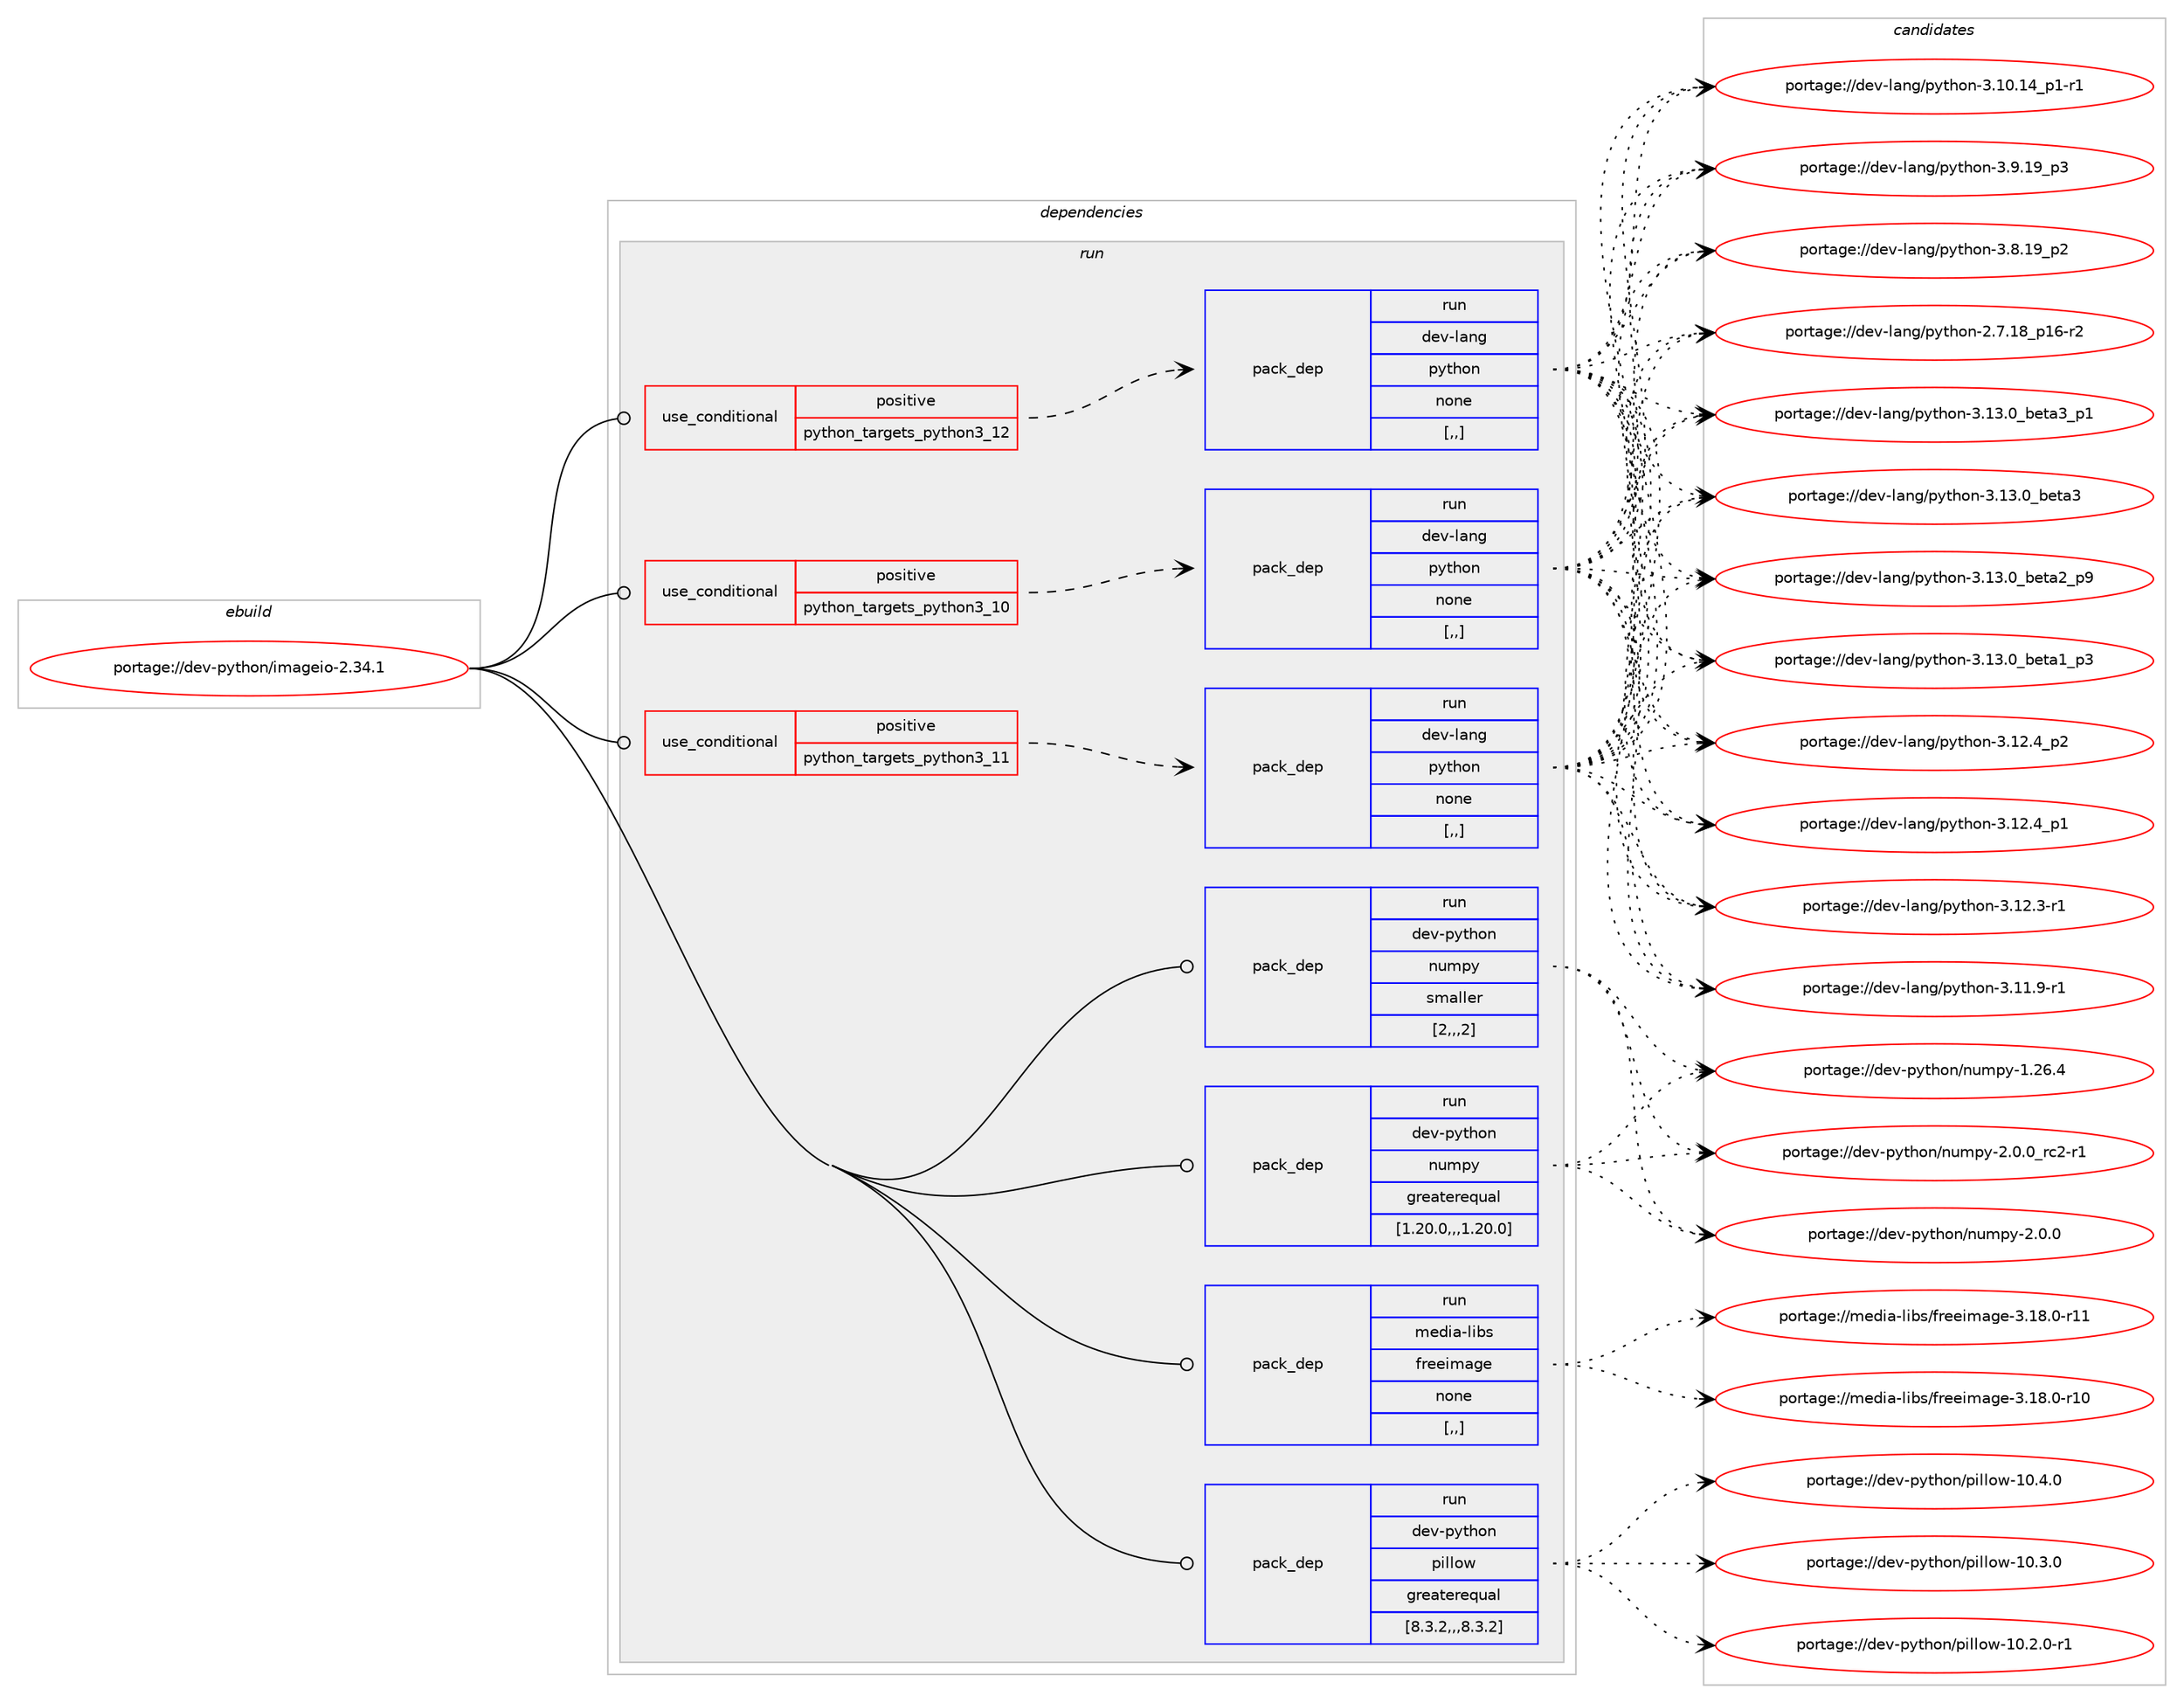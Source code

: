 digraph prolog {

# *************
# Graph options
# *************

newrank=true;
concentrate=true;
compound=true;
graph [rankdir=LR,fontname=Helvetica,fontsize=10,ranksep=1.5];#, ranksep=2.5, nodesep=0.2];
edge  [arrowhead=vee];
node  [fontname=Helvetica,fontsize=10];

# **********
# The ebuild
# **********

subgraph cluster_leftcol {
color=gray;
label=<<i>ebuild</i>>;
id [label="portage://dev-python/imageio-2.34.1", color=red, width=4, href="../dev-python/imageio-2.34.1.svg"];
}

# ****************
# The dependencies
# ****************

subgraph cluster_midcol {
color=gray;
label=<<i>dependencies</i>>;
subgraph cluster_compile {
fillcolor="#eeeeee";
style=filled;
label=<<i>compile</i>>;
}
subgraph cluster_compileandrun {
fillcolor="#eeeeee";
style=filled;
label=<<i>compile and run</i>>;
}
subgraph cluster_run {
fillcolor="#eeeeee";
style=filled;
label=<<i>run</i>>;
subgraph cond33392 {
dependency147638 [label=<<TABLE BORDER="0" CELLBORDER="1" CELLSPACING="0" CELLPADDING="4"><TR><TD ROWSPAN="3" CELLPADDING="10">use_conditional</TD></TR><TR><TD>positive</TD></TR><TR><TD>python_targets_python3_10</TD></TR></TABLE>>, shape=none, color=red];
subgraph pack112997 {
dependency147639 [label=<<TABLE BORDER="0" CELLBORDER="1" CELLSPACING="0" CELLPADDING="4" WIDTH="220"><TR><TD ROWSPAN="6" CELLPADDING="30">pack_dep</TD></TR><TR><TD WIDTH="110">run</TD></TR><TR><TD>dev-lang</TD></TR><TR><TD>python</TD></TR><TR><TD>none</TD></TR><TR><TD>[,,]</TD></TR></TABLE>>, shape=none, color=blue];
}
dependency147638:e -> dependency147639:w [weight=20,style="dashed",arrowhead="vee"];
}
id:e -> dependency147638:w [weight=20,style="solid",arrowhead="odot"];
subgraph cond33393 {
dependency147640 [label=<<TABLE BORDER="0" CELLBORDER="1" CELLSPACING="0" CELLPADDING="4"><TR><TD ROWSPAN="3" CELLPADDING="10">use_conditional</TD></TR><TR><TD>positive</TD></TR><TR><TD>python_targets_python3_11</TD></TR></TABLE>>, shape=none, color=red];
subgraph pack112998 {
dependency147641 [label=<<TABLE BORDER="0" CELLBORDER="1" CELLSPACING="0" CELLPADDING="4" WIDTH="220"><TR><TD ROWSPAN="6" CELLPADDING="30">pack_dep</TD></TR><TR><TD WIDTH="110">run</TD></TR><TR><TD>dev-lang</TD></TR><TR><TD>python</TD></TR><TR><TD>none</TD></TR><TR><TD>[,,]</TD></TR></TABLE>>, shape=none, color=blue];
}
dependency147640:e -> dependency147641:w [weight=20,style="dashed",arrowhead="vee"];
}
id:e -> dependency147640:w [weight=20,style="solid",arrowhead="odot"];
subgraph cond33394 {
dependency147642 [label=<<TABLE BORDER="0" CELLBORDER="1" CELLSPACING="0" CELLPADDING="4"><TR><TD ROWSPAN="3" CELLPADDING="10">use_conditional</TD></TR><TR><TD>positive</TD></TR><TR><TD>python_targets_python3_12</TD></TR></TABLE>>, shape=none, color=red];
subgraph pack112999 {
dependency147643 [label=<<TABLE BORDER="0" CELLBORDER="1" CELLSPACING="0" CELLPADDING="4" WIDTH="220"><TR><TD ROWSPAN="6" CELLPADDING="30">pack_dep</TD></TR><TR><TD WIDTH="110">run</TD></TR><TR><TD>dev-lang</TD></TR><TR><TD>python</TD></TR><TR><TD>none</TD></TR><TR><TD>[,,]</TD></TR></TABLE>>, shape=none, color=blue];
}
dependency147642:e -> dependency147643:w [weight=20,style="dashed",arrowhead="vee"];
}
id:e -> dependency147642:w [weight=20,style="solid",arrowhead="odot"];
subgraph pack113000 {
dependency147644 [label=<<TABLE BORDER="0" CELLBORDER="1" CELLSPACING="0" CELLPADDING="4" WIDTH="220"><TR><TD ROWSPAN="6" CELLPADDING="30">pack_dep</TD></TR><TR><TD WIDTH="110">run</TD></TR><TR><TD>dev-python</TD></TR><TR><TD>numpy</TD></TR><TR><TD>greaterequal</TD></TR><TR><TD>[1.20.0,,,1.20.0]</TD></TR></TABLE>>, shape=none, color=blue];
}
id:e -> dependency147644:w [weight=20,style="solid",arrowhead="odot"];
subgraph pack113001 {
dependency147645 [label=<<TABLE BORDER="0" CELLBORDER="1" CELLSPACING="0" CELLPADDING="4" WIDTH="220"><TR><TD ROWSPAN="6" CELLPADDING="30">pack_dep</TD></TR><TR><TD WIDTH="110">run</TD></TR><TR><TD>dev-python</TD></TR><TR><TD>numpy</TD></TR><TR><TD>smaller</TD></TR><TR><TD>[2,,,2]</TD></TR></TABLE>>, shape=none, color=blue];
}
id:e -> dependency147645:w [weight=20,style="solid",arrowhead="odot"];
subgraph pack113002 {
dependency147646 [label=<<TABLE BORDER="0" CELLBORDER="1" CELLSPACING="0" CELLPADDING="4" WIDTH="220"><TR><TD ROWSPAN="6" CELLPADDING="30">pack_dep</TD></TR><TR><TD WIDTH="110">run</TD></TR><TR><TD>dev-python</TD></TR><TR><TD>pillow</TD></TR><TR><TD>greaterequal</TD></TR><TR><TD>[8.3.2,,,8.3.2]</TD></TR></TABLE>>, shape=none, color=blue];
}
id:e -> dependency147646:w [weight=20,style="solid",arrowhead="odot"];
subgraph pack113003 {
dependency147647 [label=<<TABLE BORDER="0" CELLBORDER="1" CELLSPACING="0" CELLPADDING="4" WIDTH="220"><TR><TD ROWSPAN="6" CELLPADDING="30">pack_dep</TD></TR><TR><TD WIDTH="110">run</TD></TR><TR><TD>media-libs</TD></TR><TR><TD>freeimage</TD></TR><TR><TD>none</TD></TR><TR><TD>[,,]</TD></TR></TABLE>>, shape=none, color=blue];
}
id:e -> dependency147647:w [weight=20,style="solid",arrowhead="odot"];
}
}

# **************
# The candidates
# **************

subgraph cluster_choices {
rank=same;
color=gray;
label=<<i>candidates</i>>;

subgraph choice112997 {
color=black;
nodesep=1;
choice10010111845108971101034711212111610411111045514649514648959810111697519511249 [label="portage://dev-lang/python-3.13.0_beta3_p1", color=red, width=4,href="../dev-lang/python-3.13.0_beta3_p1.svg"];
choice1001011184510897110103471121211161041111104551464951464895981011169751 [label="portage://dev-lang/python-3.13.0_beta3", color=red, width=4,href="../dev-lang/python-3.13.0_beta3.svg"];
choice10010111845108971101034711212111610411111045514649514648959810111697509511257 [label="portage://dev-lang/python-3.13.0_beta2_p9", color=red, width=4,href="../dev-lang/python-3.13.0_beta2_p9.svg"];
choice10010111845108971101034711212111610411111045514649514648959810111697499511251 [label="portage://dev-lang/python-3.13.0_beta1_p3", color=red, width=4,href="../dev-lang/python-3.13.0_beta1_p3.svg"];
choice100101118451089711010347112121116104111110455146495046529511250 [label="portage://dev-lang/python-3.12.4_p2", color=red, width=4,href="../dev-lang/python-3.12.4_p2.svg"];
choice100101118451089711010347112121116104111110455146495046529511249 [label="portage://dev-lang/python-3.12.4_p1", color=red, width=4,href="../dev-lang/python-3.12.4_p1.svg"];
choice100101118451089711010347112121116104111110455146495046514511449 [label="portage://dev-lang/python-3.12.3-r1", color=red, width=4,href="../dev-lang/python-3.12.3-r1.svg"];
choice100101118451089711010347112121116104111110455146494946574511449 [label="portage://dev-lang/python-3.11.9-r1", color=red, width=4,href="../dev-lang/python-3.11.9-r1.svg"];
choice100101118451089711010347112121116104111110455146494846495295112494511449 [label="portage://dev-lang/python-3.10.14_p1-r1", color=red, width=4,href="../dev-lang/python-3.10.14_p1-r1.svg"];
choice100101118451089711010347112121116104111110455146574649579511251 [label="portage://dev-lang/python-3.9.19_p3", color=red, width=4,href="../dev-lang/python-3.9.19_p3.svg"];
choice100101118451089711010347112121116104111110455146564649579511250 [label="portage://dev-lang/python-3.8.19_p2", color=red, width=4,href="../dev-lang/python-3.8.19_p2.svg"];
choice100101118451089711010347112121116104111110455046554649569511249544511450 [label="portage://dev-lang/python-2.7.18_p16-r2", color=red, width=4,href="../dev-lang/python-2.7.18_p16-r2.svg"];
dependency147639:e -> choice10010111845108971101034711212111610411111045514649514648959810111697519511249:w [style=dotted,weight="100"];
dependency147639:e -> choice1001011184510897110103471121211161041111104551464951464895981011169751:w [style=dotted,weight="100"];
dependency147639:e -> choice10010111845108971101034711212111610411111045514649514648959810111697509511257:w [style=dotted,weight="100"];
dependency147639:e -> choice10010111845108971101034711212111610411111045514649514648959810111697499511251:w [style=dotted,weight="100"];
dependency147639:e -> choice100101118451089711010347112121116104111110455146495046529511250:w [style=dotted,weight="100"];
dependency147639:e -> choice100101118451089711010347112121116104111110455146495046529511249:w [style=dotted,weight="100"];
dependency147639:e -> choice100101118451089711010347112121116104111110455146495046514511449:w [style=dotted,weight="100"];
dependency147639:e -> choice100101118451089711010347112121116104111110455146494946574511449:w [style=dotted,weight="100"];
dependency147639:e -> choice100101118451089711010347112121116104111110455146494846495295112494511449:w [style=dotted,weight="100"];
dependency147639:e -> choice100101118451089711010347112121116104111110455146574649579511251:w [style=dotted,weight="100"];
dependency147639:e -> choice100101118451089711010347112121116104111110455146564649579511250:w [style=dotted,weight="100"];
dependency147639:e -> choice100101118451089711010347112121116104111110455046554649569511249544511450:w [style=dotted,weight="100"];
}
subgraph choice112998 {
color=black;
nodesep=1;
choice10010111845108971101034711212111610411111045514649514648959810111697519511249 [label="portage://dev-lang/python-3.13.0_beta3_p1", color=red, width=4,href="../dev-lang/python-3.13.0_beta3_p1.svg"];
choice1001011184510897110103471121211161041111104551464951464895981011169751 [label="portage://dev-lang/python-3.13.0_beta3", color=red, width=4,href="../dev-lang/python-3.13.0_beta3.svg"];
choice10010111845108971101034711212111610411111045514649514648959810111697509511257 [label="portage://dev-lang/python-3.13.0_beta2_p9", color=red, width=4,href="../dev-lang/python-3.13.0_beta2_p9.svg"];
choice10010111845108971101034711212111610411111045514649514648959810111697499511251 [label="portage://dev-lang/python-3.13.0_beta1_p3", color=red, width=4,href="../dev-lang/python-3.13.0_beta1_p3.svg"];
choice100101118451089711010347112121116104111110455146495046529511250 [label="portage://dev-lang/python-3.12.4_p2", color=red, width=4,href="../dev-lang/python-3.12.4_p2.svg"];
choice100101118451089711010347112121116104111110455146495046529511249 [label="portage://dev-lang/python-3.12.4_p1", color=red, width=4,href="../dev-lang/python-3.12.4_p1.svg"];
choice100101118451089711010347112121116104111110455146495046514511449 [label="portage://dev-lang/python-3.12.3-r1", color=red, width=4,href="../dev-lang/python-3.12.3-r1.svg"];
choice100101118451089711010347112121116104111110455146494946574511449 [label="portage://dev-lang/python-3.11.9-r1", color=red, width=4,href="../dev-lang/python-3.11.9-r1.svg"];
choice100101118451089711010347112121116104111110455146494846495295112494511449 [label="portage://dev-lang/python-3.10.14_p1-r1", color=red, width=4,href="../dev-lang/python-3.10.14_p1-r1.svg"];
choice100101118451089711010347112121116104111110455146574649579511251 [label="portage://dev-lang/python-3.9.19_p3", color=red, width=4,href="../dev-lang/python-3.9.19_p3.svg"];
choice100101118451089711010347112121116104111110455146564649579511250 [label="portage://dev-lang/python-3.8.19_p2", color=red, width=4,href="../dev-lang/python-3.8.19_p2.svg"];
choice100101118451089711010347112121116104111110455046554649569511249544511450 [label="portage://dev-lang/python-2.7.18_p16-r2", color=red, width=4,href="../dev-lang/python-2.7.18_p16-r2.svg"];
dependency147641:e -> choice10010111845108971101034711212111610411111045514649514648959810111697519511249:w [style=dotted,weight="100"];
dependency147641:e -> choice1001011184510897110103471121211161041111104551464951464895981011169751:w [style=dotted,weight="100"];
dependency147641:e -> choice10010111845108971101034711212111610411111045514649514648959810111697509511257:w [style=dotted,weight="100"];
dependency147641:e -> choice10010111845108971101034711212111610411111045514649514648959810111697499511251:w [style=dotted,weight="100"];
dependency147641:e -> choice100101118451089711010347112121116104111110455146495046529511250:w [style=dotted,weight="100"];
dependency147641:e -> choice100101118451089711010347112121116104111110455146495046529511249:w [style=dotted,weight="100"];
dependency147641:e -> choice100101118451089711010347112121116104111110455146495046514511449:w [style=dotted,weight="100"];
dependency147641:e -> choice100101118451089711010347112121116104111110455146494946574511449:w [style=dotted,weight="100"];
dependency147641:e -> choice100101118451089711010347112121116104111110455146494846495295112494511449:w [style=dotted,weight="100"];
dependency147641:e -> choice100101118451089711010347112121116104111110455146574649579511251:w [style=dotted,weight="100"];
dependency147641:e -> choice100101118451089711010347112121116104111110455146564649579511250:w [style=dotted,weight="100"];
dependency147641:e -> choice100101118451089711010347112121116104111110455046554649569511249544511450:w [style=dotted,weight="100"];
}
subgraph choice112999 {
color=black;
nodesep=1;
choice10010111845108971101034711212111610411111045514649514648959810111697519511249 [label="portage://dev-lang/python-3.13.0_beta3_p1", color=red, width=4,href="../dev-lang/python-3.13.0_beta3_p1.svg"];
choice1001011184510897110103471121211161041111104551464951464895981011169751 [label="portage://dev-lang/python-3.13.0_beta3", color=red, width=4,href="../dev-lang/python-3.13.0_beta3.svg"];
choice10010111845108971101034711212111610411111045514649514648959810111697509511257 [label="portage://dev-lang/python-3.13.0_beta2_p9", color=red, width=4,href="../dev-lang/python-3.13.0_beta2_p9.svg"];
choice10010111845108971101034711212111610411111045514649514648959810111697499511251 [label="portage://dev-lang/python-3.13.0_beta1_p3", color=red, width=4,href="../dev-lang/python-3.13.0_beta1_p3.svg"];
choice100101118451089711010347112121116104111110455146495046529511250 [label="portage://dev-lang/python-3.12.4_p2", color=red, width=4,href="../dev-lang/python-3.12.4_p2.svg"];
choice100101118451089711010347112121116104111110455146495046529511249 [label="portage://dev-lang/python-3.12.4_p1", color=red, width=4,href="../dev-lang/python-3.12.4_p1.svg"];
choice100101118451089711010347112121116104111110455146495046514511449 [label="portage://dev-lang/python-3.12.3-r1", color=red, width=4,href="../dev-lang/python-3.12.3-r1.svg"];
choice100101118451089711010347112121116104111110455146494946574511449 [label="portage://dev-lang/python-3.11.9-r1", color=red, width=4,href="../dev-lang/python-3.11.9-r1.svg"];
choice100101118451089711010347112121116104111110455146494846495295112494511449 [label="portage://dev-lang/python-3.10.14_p1-r1", color=red, width=4,href="../dev-lang/python-3.10.14_p1-r1.svg"];
choice100101118451089711010347112121116104111110455146574649579511251 [label="portage://dev-lang/python-3.9.19_p3", color=red, width=4,href="../dev-lang/python-3.9.19_p3.svg"];
choice100101118451089711010347112121116104111110455146564649579511250 [label="portage://dev-lang/python-3.8.19_p2", color=red, width=4,href="../dev-lang/python-3.8.19_p2.svg"];
choice100101118451089711010347112121116104111110455046554649569511249544511450 [label="portage://dev-lang/python-2.7.18_p16-r2", color=red, width=4,href="../dev-lang/python-2.7.18_p16-r2.svg"];
dependency147643:e -> choice10010111845108971101034711212111610411111045514649514648959810111697519511249:w [style=dotted,weight="100"];
dependency147643:e -> choice1001011184510897110103471121211161041111104551464951464895981011169751:w [style=dotted,weight="100"];
dependency147643:e -> choice10010111845108971101034711212111610411111045514649514648959810111697509511257:w [style=dotted,weight="100"];
dependency147643:e -> choice10010111845108971101034711212111610411111045514649514648959810111697499511251:w [style=dotted,weight="100"];
dependency147643:e -> choice100101118451089711010347112121116104111110455146495046529511250:w [style=dotted,weight="100"];
dependency147643:e -> choice100101118451089711010347112121116104111110455146495046529511249:w [style=dotted,weight="100"];
dependency147643:e -> choice100101118451089711010347112121116104111110455146495046514511449:w [style=dotted,weight="100"];
dependency147643:e -> choice100101118451089711010347112121116104111110455146494946574511449:w [style=dotted,weight="100"];
dependency147643:e -> choice100101118451089711010347112121116104111110455146494846495295112494511449:w [style=dotted,weight="100"];
dependency147643:e -> choice100101118451089711010347112121116104111110455146574649579511251:w [style=dotted,weight="100"];
dependency147643:e -> choice100101118451089711010347112121116104111110455146564649579511250:w [style=dotted,weight="100"];
dependency147643:e -> choice100101118451089711010347112121116104111110455046554649569511249544511450:w [style=dotted,weight="100"];
}
subgraph choice113000 {
color=black;
nodesep=1;
choice10010111845112121116104111110471101171091121214550464846489511499504511449 [label="portage://dev-python/numpy-2.0.0_rc2-r1", color=red, width=4,href="../dev-python/numpy-2.0.0_rc2-r1.svg"];
choice1001011184511212111610411111047110117109112121455046484648 [label="portage://dev-python/numpy-2.0.0", color=red, width=4,href="../dev-python/numpy-2.0.0.svg"];
choice100101118451121211161041111104711011710911212145494650544652 [label="portage://dev-python/numpy-1.26.4", color=red, width=4,href="../dev-python/numpy-1.26.4.svg"];
dependency147644:e -> choice10010111845112121116104111110471101171091121214550464846489511499504511449:w [style=dotted,weight="100"];
dependency147644:e -> choice1001011184511212111610411111047110117109112121455046484648:w [style=dotted,weight="100"];
dependency147644:e -> choice100101118451121211161041111104711011710911212145494650544652:w [style=dotted,weight="100"];
}
subgraph choice113001 {
color=black;
nodesep=1;
choice10010111845112121116104111110471101171091121214550464846489511499504511449 [label="portage://dev-python/numpy-2.0.0_rc2-r1", color=red, width=4,href="../dev-python/numpy-2.0.0_rc2-r1.svg"];
choice1001011184511212111610411111047110117109112121455046484648 [label="portage://dev-python/numpy-2.0.0", color=red, width=4,href="../dev-python/numpy-2.0.0.svg"];
choice100101118451121211161041111104711011710911212145494650544652 [label="portage://dev-python/numpy-1.26.4", color=red, width=4,href="../dev-python/numpy-1.26.4.svg"];
dependency147645:e -> choice10010111845112121116104111110471101171091121214550464846489511499504511449:w [style=dotted,weight="100"];
dependency147645:e -> choice1001011184511212111610411111047110117109112121455046484648:w [style=dotted,weight="100"];
dependency147645:e -> choice100101118451121211161041111104711011710911212145494650544652:w [style=dotted,weight="100"];
}
subgraph choice113002 {
color=black;
nodesep=1;
choice100101118451121211161041111104711210510810811111945494846524648 [label="portage://dev-python/pillow-10.4.0", color=red, width=4,href="../dev-python/pillow-10.4.0.svg"];
choice100101118451121211161041111104711210510810811111945494846514648 [label="portage://dev-python/pillow-10.3.0", color=red, width=4,href="../dev-python/pillow-10.3.0.svg"];
choice1001011184511212111610411111047112105108108111119454948465046484511449 [label="portage://dev-python/pillow-10.2.0-r1", color=red, width=4,href="../dev-python/pillow-10.2.0-r1.svg"];
dependency147646:e -> choice100101118451121211161041111104711210510810811111945494846524648:w [style=dotted,weight="100"];
dependency147646:e -> choice100101118451121211161041111104711210510810811111945494846514648:w [style=dotted,weight="100"];
dependency147646:e -> choice1001011184511212111610411111047112105108108111119454948465046484511449:w [style=dotted,weight="100"];
}
subgraph choice113003 {
color=black;
nodesep=1;
choice109101100105974510810598115471021141011011051099710310145514649564648451144949 [label="portage://media-libs/freeimage-3.18.0-r11", color=red, width=4,href="../media-libs/freeimage-3.18.0-r11.svg"];
choice109101100105974510810598115471021141011011051099710310145514649564648451144948 [label="portage://media-libs/freeimage-3.18.0-r10", color=red, width=4,href="../media-libs/freeimage-3.18.0-r10.svg"];
dependency147647:e -> choice109101100105974510810598115471021141011011051099710310145514649564648451144949:w [style=dotted,weight="100"];
dependency147647:e -> choice109101100105974510810598115471021141011011051099710310145514649564648451144948:w [style=dotted,weight="100"];
}
}

}
